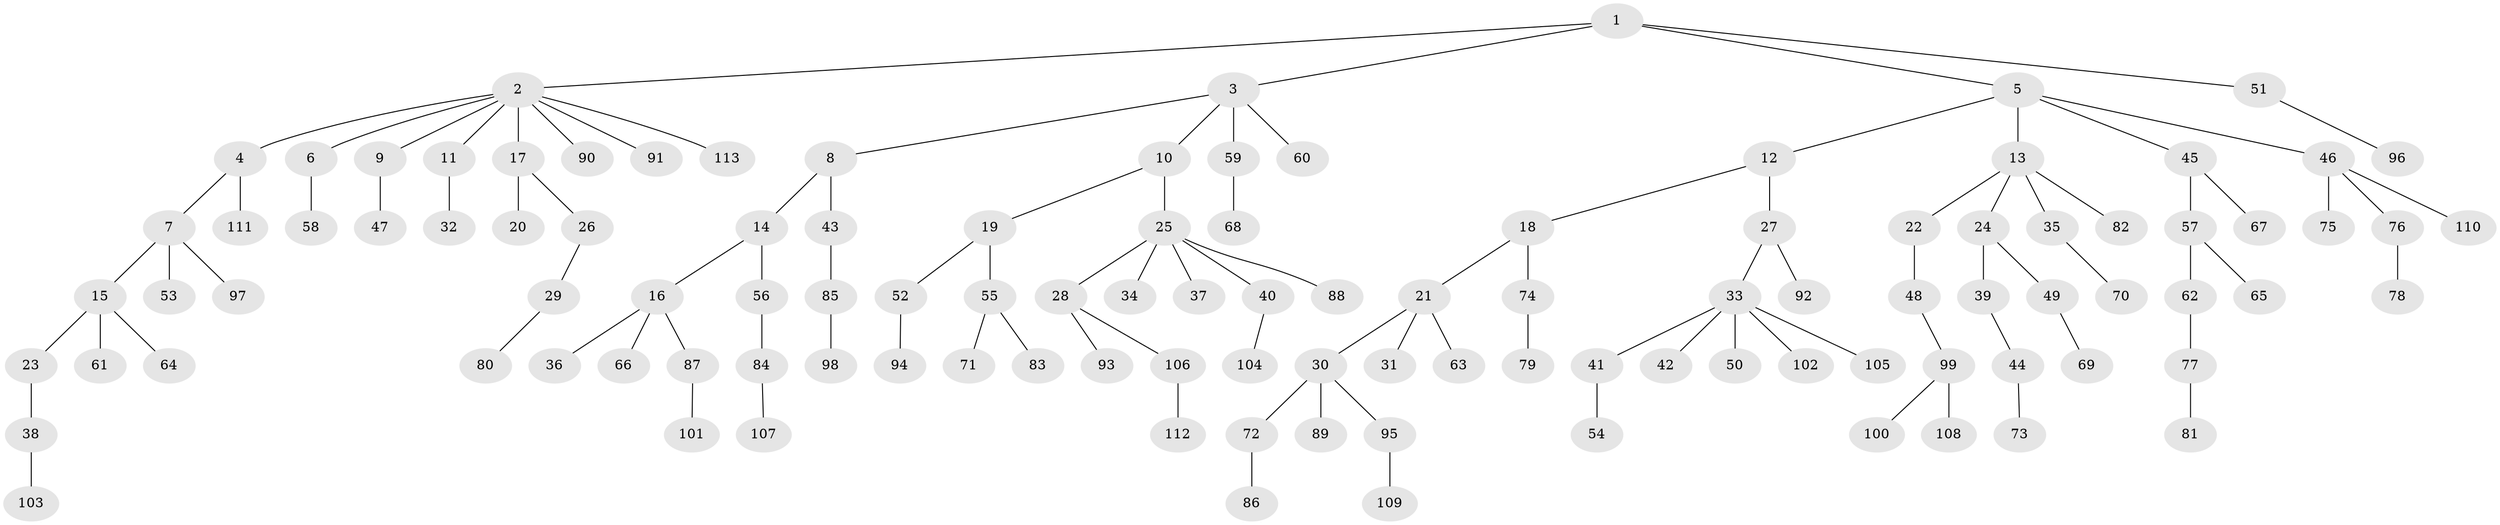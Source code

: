 // Generated by graph-tools (version 1.1) at 2025/02/03/09/25 03:02:26]
// undirected, 113 vertices, 112 edges
graph export_dot {
graph [start="1"]
  node [color=gray90,style=filled];
  1;
  2;
  3;
  4;
  5;
  6;
  7;
  8;
  9;
  10;
  11;
  12;
  13;
  14;
  15;
  16;
  17;
  18;
  19;
  20;
  21;
  22;
  23;
  24;
  25;
  26;
  27;
  28;
  29;
  30;
  31;
  32;
  33;
  34;
  35;
  36;
  37;
  38;
  39;
  40;
  41;
  42;
  43;
  44;
  45;
  46;
  47;
  48;
  49;
  50;
  51;
  52;
  53;
  54;
  55;
  56;
  57;
  58;
  59;
  60;
  61;
  62;
  63;
  64;
  65;
  66;
  67;
  68;
  69;
  70;
  71;
  72;
  73;
  74;
  75;
  76;
  77;
  78;
  79;
  80;
  81;
  82;
  83;
  84;
  85;
  86;
  87;
  88;
  89;
  90;
  91;
  92;
  93;
  94;
  95;
  96;
  97;
  98;
  99;
  100;
  101;
  102;
  103;
  104;
  105;
  106;
  107;
  108;
  109;
  110;
  111;
  112;
  113;
  1 -- 2;
  1 -- 3;
  1 -- 5;
  1 -- 51;
  2 -- 4;
  2 -- 6;
  2 -- 9;
  2 -- 11;
  2 -- 17;
  2 -- 90;
  2 -- 91;
  2 -- 113;
  3 -- 8;
  3 -- 10;
  3 -- 59;
  3 -- 60;
  4 -- 7;
  4 -- 111;
  5 -- 12;
  5 -- 13;
  5 -- 45;
  5 -- 46;
  6 -- 58;
  7 -- 15;
  7 -- 53;
  7 -- 97;
  8 -- 14;
  8 -- 43;
  9 -- 47;
  10 -- 19;
  10 -- 25;
  11 -- 32;
  12 -- 18;
  12 -- 27;
  13 -- 22;
  13 -- 24;
  13 -- 35;
  13 -- 82;
  14 -- 16;
  14 -- 56;
  15 -- 23;
  15 -- 61;
  15 -- 64;
  16 -- 36;
  16 -- 66;
  16 -- 87;
  17 -- 20;
  17 -- 26;
  18 -- 21;
  18 -- 74;
  19 -- 52;
  19 -- 55;
  21 -- 30;
  21 -- 31;
  21 -- 63;
  22 -- 48;
  23 -- 38;
  24 -- 39;
  24 -- 49;
  25 -- 28;
  25 -- 34;
  25 -- 37;
  25 -- 40;
  25 -- 88;
  26 -- 29;
  27 -- 33;
  27 -- 92;
  28 -- 93;
  28 -- 106;
  29 -- 80;
  30 -- 72;
  30 -- 89;
  30 -- 95;
  33 -- 41;
  33 -- 42;
  33 -- 50;
  33 -- 102;
  33 -- 105;
  35 -- 70;
  38 -- 103;
  39 -- 44;
  40 -- 104;
  41 -- 54;
  43 -- 85;
  44 -- 73;
  45 -- 57;
  45 -- 67;
  46 -- 75;
  46 -- 76;
  46 -- 110;
  48 -- 99;
  49 -- 69;
  51 -- 96;
  52 -- 94;
  55 -- 71;
  55 -- 83;
  56 -- 84;
  57 -- 62;
  57 -- 65;
  59 -- 68;
  62 -- 77;
  72 -- 86;
  74 -- 79;
  76 -- 78;
  77 -- 81;
  84 -- 107;
  85 -- 98;
  87 -- 101;
  95 -- 109;
  99 -- 100;
  99 -- 108;
  106 -- 112;
}
